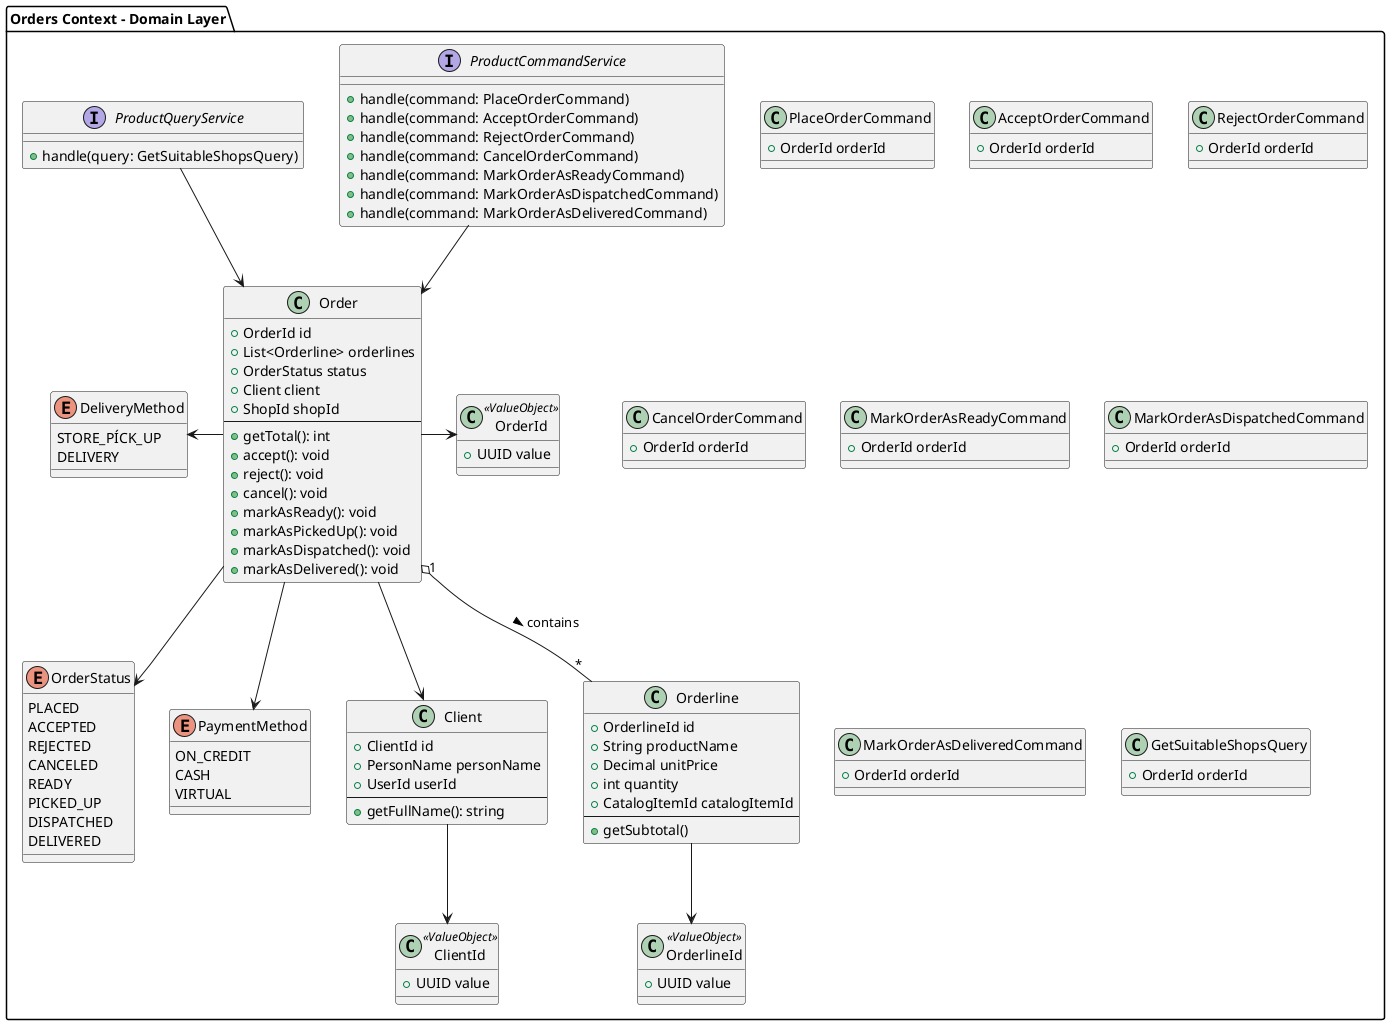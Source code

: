 @startuml diagram
package "Orders Context - Domain Layer" {

  ' =======================
  ' === Aggregates & Entities
  ' =======================
  class Order {
    + OrderId id
    + List<Orderline> orderlines
    + OrderStatus status
    + Client client
    + ShopId shopId
    --
    + getTotal(): int
    + accept(): void
    + reject(): void
    + cancel(): void
    + markAsReady(): void
    + markAsPickedUp(): void
    + markAsDispatched(): void
    + markAsDelivered(): void
  }

  class Orderline {
    + OrderlineId id
    + String productName
    + Decimal unitPrice
    + int quantity
    + CatalogItemId catalogItemId
    --
    + getSubtotal()
  }

  enum OrderStatus {
    PLACED
    ACCEPTED
    REJECTED
    CANCELED
    READY
    PICKED_UP
    DISPATCHED 
    DELIVERED
  }

  enum PaymentMethod {
    ON_CREDIT
    CASH
    VIRTUAL
  }

  enum DeliveryMethod {
    STORE_PÍCK_UP
    DELIVERY
  }

  class Client {
    + ClientId id
    + PersonName personName
    + UserId userId
    --
    + getFullName(): string
  }

  class ClientId <<ValueObject>> {
    + UUID value
  }

  class OrderId <<ValueObject>> {
    + UUID value
  }

  class OrderlineId <<ValueObject>> {
    + UUID value
  }

  Order "1" o-- "*" Orderline : contains >
  Order -right-> OrderId
  Order --> Client
  Orderline --> OrderlineId
  Order --> OrderStatus
  Order --> PaymentMethod
  Order -left-> DeliveryMethod
  Client --> ClientId

  ' =======================
  ' === Commands
  ' =======================
  class PlaceOrderCommand {
    + OrderId orderId
  }

  class AcceptOrderCommand {
    + OrderId orderId
  }

  class RejectOrderCommand {
    + OrderId orderId
  }

  class CancelOrderCommand {
    + OrderId orderId
  }

  class MarkOrderAsReadyCommand {
    + OrderId orderId
  }

  class MarkOrderAsDispatchedCommand {
    + OrderId orderId
  }

  class MarkOrderAsDeliveredCommand {
    + OrderId orderId
  }

  ' =======================
  ' === Queries
  ' =======================
  class GetSuitableShopsQuery {
    + OrderId orderId
  }

  ' =======================
  ' === Services
  ' =======================
  interface ProductCommandService {
    + handle(command: PlaceOrderCommand)
    + handle(command: AcceptOrderCommand)
    + handle(command: RejectOrderCommand)
    + handle(command: CancelOrderCommand)
    + handle(command: MarkOrderAsReadyCommand)
    + handle(command: MarkOrderAsDispatchedCommand)
    + handle(command: MarkOrderAsDeliveredCommand)
  }

  interface ProductQueryService {
    + handle(query: GetSuitableShopsQuery)
  }

  ' =======================
  ' === Relationships
  ' =======================
  ProductCommandService --> Order
  ProductQueryService --> Order
}
@enduml
